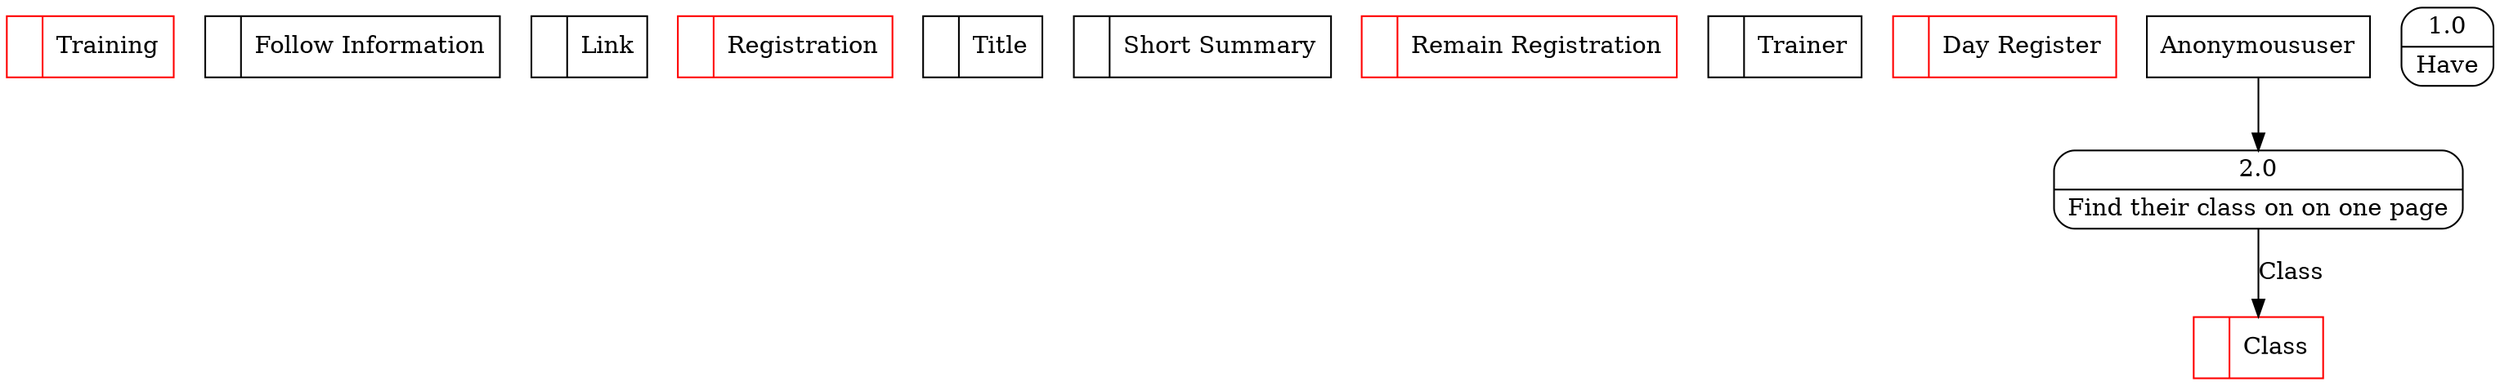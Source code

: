 digraph dfd2{ 
node[shape=record]
200 [label="<f0>  |<f1> Training " color=red];
201 [label="<f0>  |<f1> Follow Information " ];
202 [label="<f0>  |<f1> Link " ];
203 [label="<f0>  |<f1> Registration " color=red];
204 [label="<f0>  |<f1> Title " ];
205 [label="<f0>  |<f1> Short Summary " ];
206 [label="<f0>  |<f1> Remain Registration " color=red];
207 [label="<f0>  |<f1> Trainer " ];
208 [label="<f0>  |<f1> Day Register " color=red];
209 [label="Anonymoususer" shape=box];
210 [label="{<f0> 1.0|<f1> Have }" shape=Mrecord];
2 [label="{<f0> 2.0|<f1> Find their class on on one page }" shape=Mrecord];
209 -> 2
1001 [label="<f0>  |<f1> Class " color=red];
2 -> 1001 [label="Class"]
}